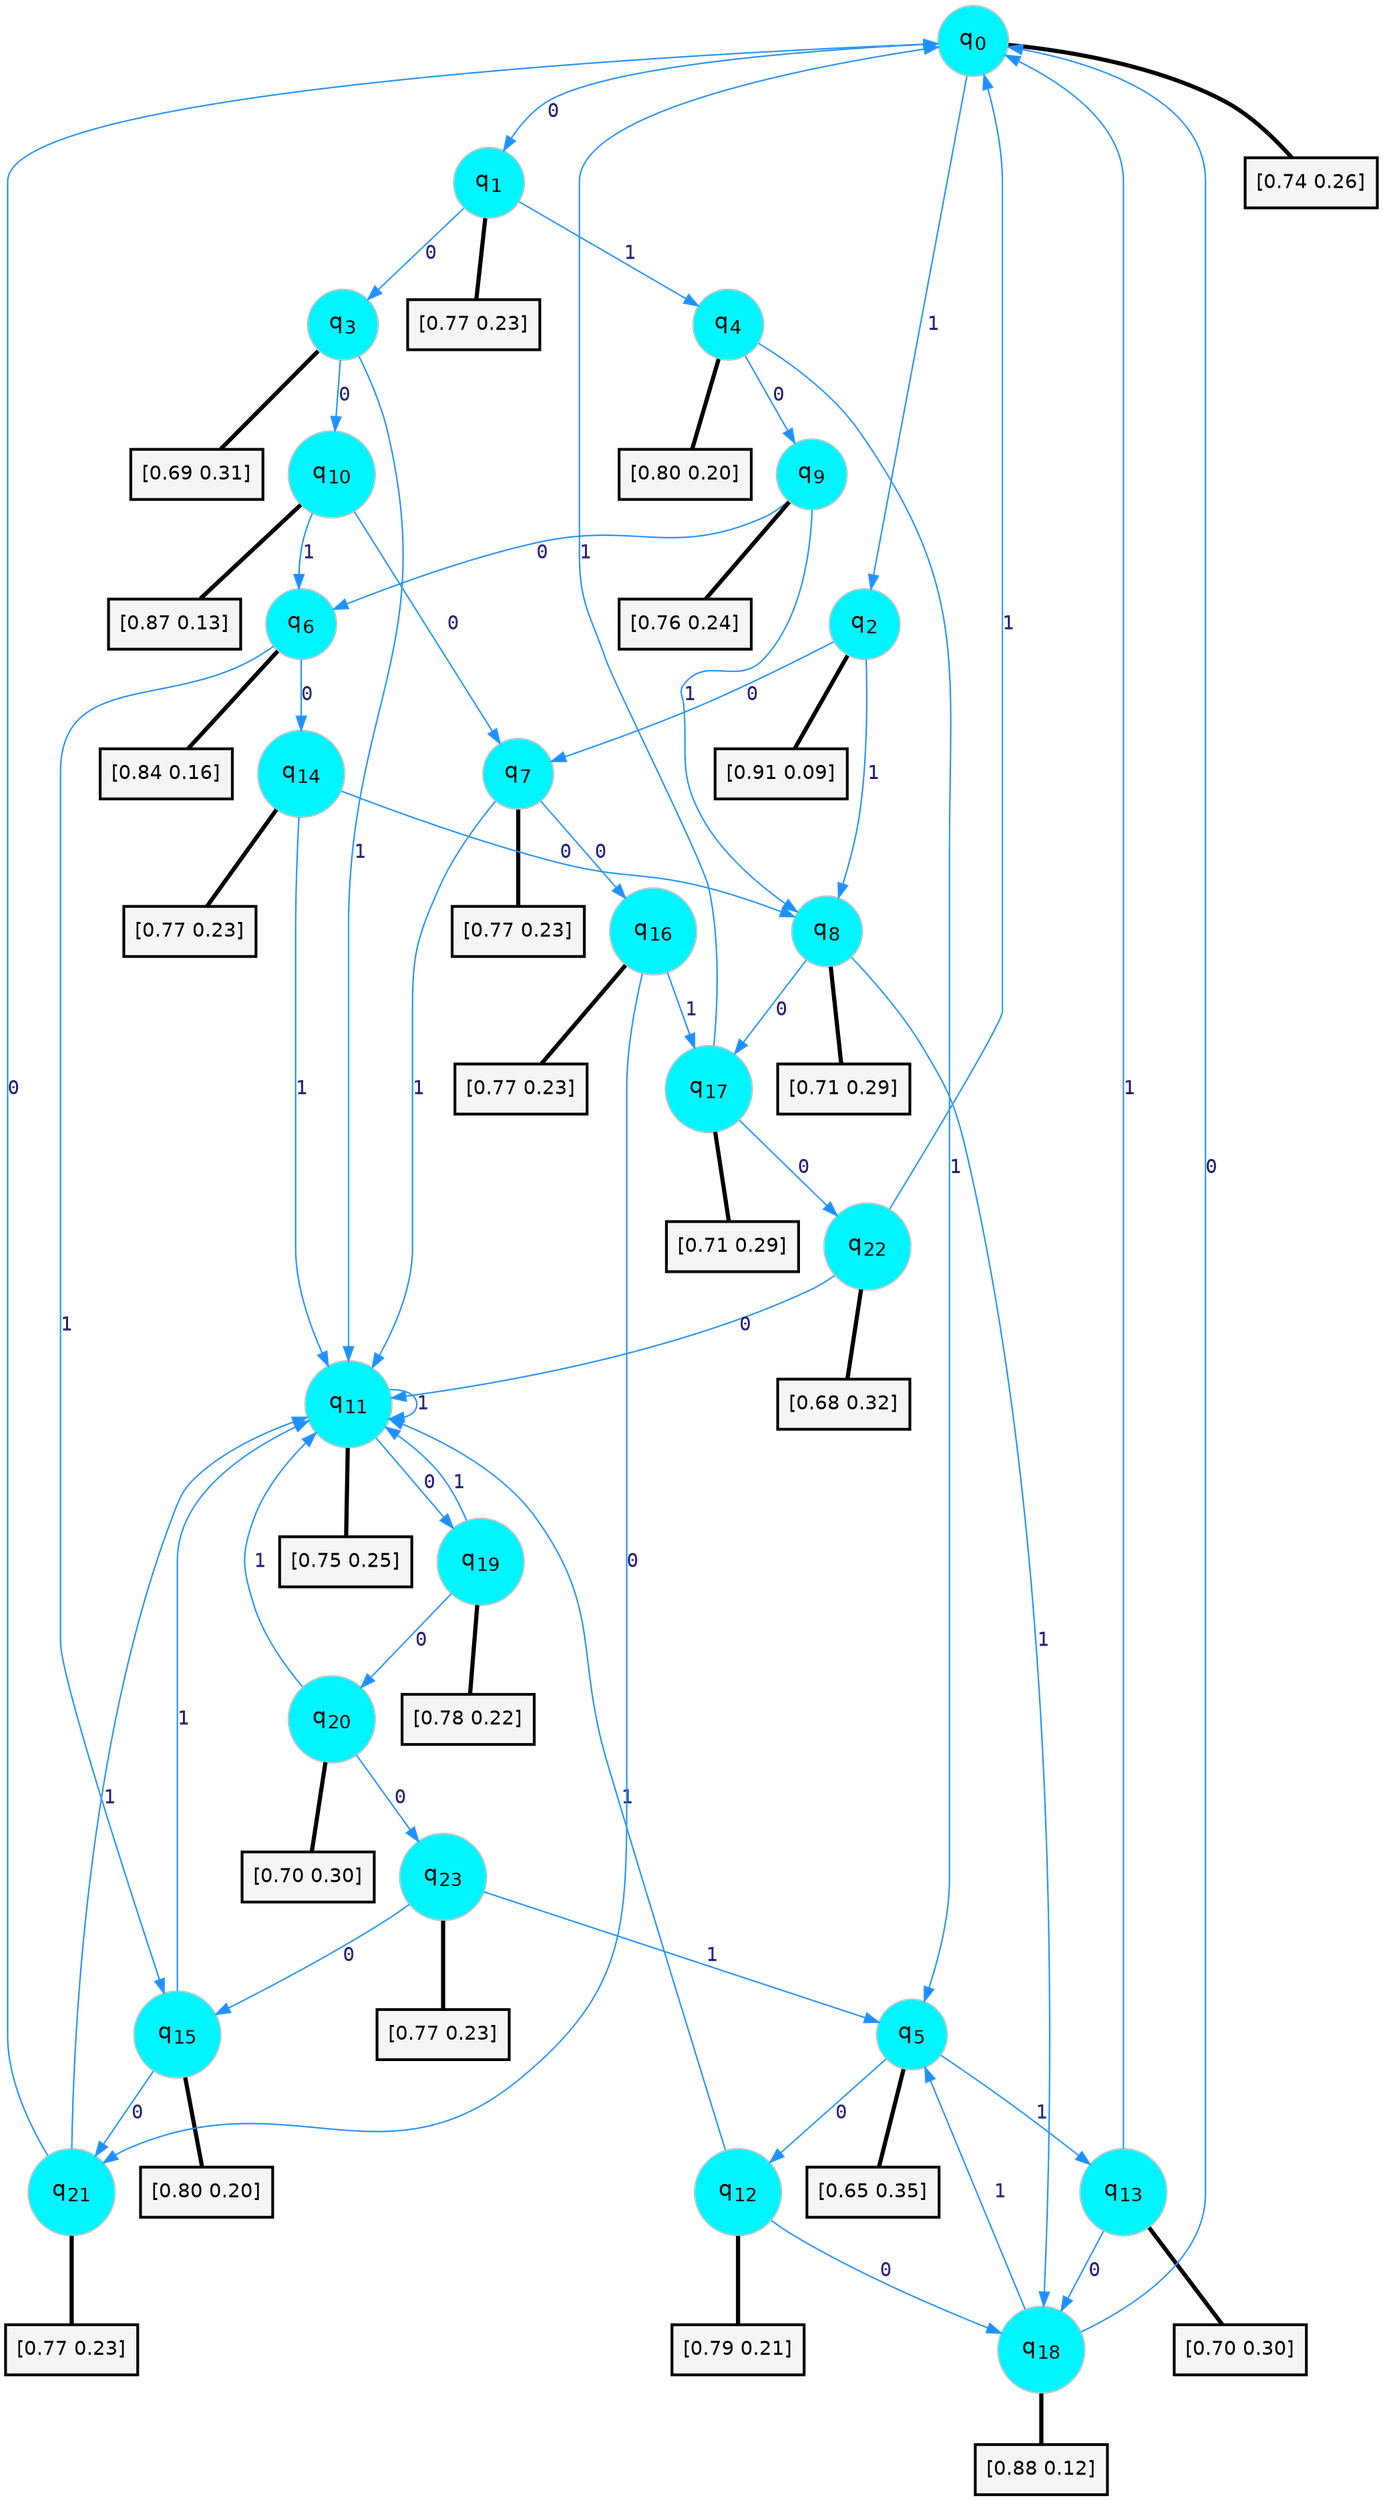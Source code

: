 digraph G {
graph [
bgcolor=transparent, dpi=300, rankdir=TD, size="40,25"];
node [
color=gray, fillcolor=turquoise1, fontcolor=black, fontname=Helvetica, fontsize=16, fontweight=bold, shape=circle, style=filled];
edge [
arrowsize=1, color=dodgerblue1, fontcolor=midnightblue, fontname=courier, fontweight=bold, penwidth=1, style=solid, weight=20];
0[label=<q<SUB>0</SUB>>];
1[label=<q<SUB>1</SUB>>];
2[label=<q<SUB>2</SUB>>];
3[label=<q<SUB>3</SUB>>];
4[label=<q<SUB>4</SUB>>];
5[label=<q<SUB>5</SUB>>];
6[label=<q<SUB>6</SUB>>];
7[label=<q<SUB>7</SUB>>];
8[label=<q<SUB>8</SUB>>];
9[label=<q<SUB>9</SUB>>];
10[label=<q<SUB>10</SUB>>];
11[label=<q<SUB>11</SUB>>];
12[label=<q<SUB>12</SUB>>];
13[label=<q<SUB>13</SUB>>];
14[label=<q<SUB>14</SUB>>];
15[label=<q<SUB>15</SUB>>];
16[label=<q<SUB>16</SUB>>];
17[label=<q<SUB>17</SUB>>];
18[label=<q<SUB>18</SUB>>];
19[label=<q<SUB>19</SUB>>];
20[label=<q<SUB>20</SUB>>];
21[label=<q<SUB>21</SUB>>];
22[label=<q<SUB>22</SUB>>];
23[label=<q<SUB>23</SUB>>];
24[label="[0.74 0.26]", shape=box,fontcolor=black, fontname=Helvetica, fontsize=14, penwidth=2, fillcolor=whitesmoke,color=black];
25[label="[0.77 0.23]", shape=box,fontcolor=black, fontname=Helvetica, fontsize=14, penwidth=2, fillcolor=whitesmoke,color=black];
26[label="[0.91 0.09]", shape=box,fontcolor=black, fontname=Helvetica, fontsize=14, penwidth=2, fillcolor=whitesmoke,color=black];
27[label="[0.69 0.31]", shape=box,fontcolor=black, fontname=Helvetica, fontsize=14, penwidth=2, fillcolor=whitesmoke,color=black];
28[label="[0.80 0.20]", shape=box,fontcolor=black, fontname=Helvetica, fontsize=14, penwidth=2, fillcolor=whitesmoke,color=black];
29[label="[0.65 0.35]", shape=box,fontcolor=black, fontname=Helvetica, fontsize=14, penwidth=2, fillcolor=whitesmoke,color=black];
30[label="[0.84 0.16]", shape=box,fontcolor=black, fontname=Helvetica, fontsize=14, penwidth=2, fillcolor=whitesmoke,color=black];
31[label="[0.77 0.23]", shape=box,fontcolor=black, fontname=Helvetica, fontsize=14, penwidth=2, fillcolor=whitesmoke,color=black];
32[label="[0.71 0.29]", shape=box,fontcolor=black, fontname=Helvetica, fontsize=14, penwidth=2, fillcolor=whitesmoke,color=black];
33[label="[0.76 0.24]", shape=box,fontcolor=black, fontname=Helvetica, fontsize=14, penwidth=2, fillcolor=whitesmoke,color=black];
34[label="[0.87 0.13]", shape=box,fontcolor=black, fontname=Helvetica, fontsize=14, penwidth=2, fillcolor=whitesmoke,color=black];
35[label="[0.75 0.25]", shape=box,fontcolor=black, fontname=Helvetica, fontsize=14, penwidth=2, fillcolor=whitesmoke,color=black];
36[label="[0.79 0.21]", shape=box,fontcolor=black, fontname=Helvetica, fontsize=14, penwidth=2, fillcolor=whitesmoke,color=black];
37[label="[0.70 0.30]", shape=box,fontcolor=black, fontname=Helvetica, fontsize=14, penwidth=2, fillcolor=whitesmoke,color=black];
38[label="[0.77 0.23]", shape=box,fontcolor=black, fontname=Helvetica, fontsize=14, penwidth=2, fillcolor=whitesmoke,color=black];
39[label="[0.80 0.20]", shape=box,fontcolor=black, fontname=Helvetica, fontsize=14, penwidth=2, fillcolor=whitesmoke,color=black];
40[label="[0.77 0.23]", shape=box,fontcolor=black, fontname=Helvetica, fontsize=14, penwidth=2, fillcolor=whitesmoke,color=black];
41[label="[0.71 0.29]", shape=box,fontcolor=black, fontname=Helvetica, fontsize=14, penwidth=2, fillcolor=whitesmoke,color=black];
42[label="[0.88 0.12]", shape=box,fontcolor=black, fontname=Helvetica, fontsize=14, penwidth=2, fillcolor=whitesmoke,color=black];
43[label="[0.78 0.22]", shape=box,fontcolor=black, fontname=Helvetica, fontsize=14, penwidth=2, fillcolor=whitesmoke,color=black];
44[label="[0.70 0.30]", shape=box,fontcolor=black, fontname=Helvetica, fontsize=14, penwidth=2, fillcolor=whitesmoke,color=black];
45[label="[0.77 0.23]", shape=box,fontcolor=black, fontname=Helvetica, fontsize=14, penwidth=2, fillcolor=whitesmoke,color=black];
46[label="[0.68 0.32]", shape=box,fontcolor=black, fontname=Helvetica, fontsize=14, penwidth=2, fillcolor=whitesmoke,color=black];
47[label="[0.77 0.23]", shape=box,fontcolor=black, fontname=Helvetica, fontsize=14, penwidth=2, fillcolor=whitesmoke,color=black];
0->1 [label=0];
0->2 [label=1];
0->24 [arrowhead=none, penwidth=3,color=black];
1->3 [label=0];
1->4 [label=1];
1->25 [arrowhead=none, penwidth=3,color=black];
2->7 [label=0];
2->8 [label=1];
2->26 [arrowhead=none, penwidth=3,color=black];
3->10 [label=0];
3->11 [label=1];
3->27 [arrowhead=none, penwidth=3,color=black];
4->9 [label=0];
4->5 [label=1];
4->28 [arrowhead=none, penwidth=3,color=black];
5->12 [label=0];
5->13 [label=1];
5->29 [arrowhead=none, penwidth=3,color=black];
6->14 [label=0];
6->15 [label=1];
6->30 [arrowhead=none, penwidth=3,color=black];
7->16 [label=0];
7->11 [label=1];
7->31 [arrowhead=none, penwidth=3,color=black];
8->17 [label=0];
8->18 [label=1];
8->32 [arrowhead=none, penwidth=3,color=black];
9->6 [label=0];
9->8 [label=1];
9->33 [arrowhead=none, penwidth=3,color=black];
10->7 [label=0];
10->6 [label=1];
10->34 [arrowhead=none, penwidth=3,color=black];
11->19 [label=0];
11->11 [label=1];
11->35 [arrowhead=none, penwidth=3,color=black];
12->18 [label=0];
12->11 [label=1];
12->36 [arrowhead=none, penwidth=3,color=black];
13->18 [label=0];
13->0 [label=1];
13->37 [arrowhead=none, penwidth=3,color=black];
14->8 [label=0];
14->11 [label=1];
14->38 [arrowhead=none, penwidth=3,color=black];
15->21 [label=0];
15->11 [label=1];
15->39 [arrowhead=none, penwidth=3,color=black];
16->21 [label=0];
16->17 [label=1];
16->40 [arrowhead=none, penwidth=3,color=black];
17->22 [label=0];
17->0 [label=1];
17->41 [arrowhead=none, penwidth=3,color=black];
18->0 [label=0];
18->5 [label=1];
18->42 [arrowhead=none, penwidth=3,color=black];
19->20 [label=0];
19->11 [label=1];
19->43 [arrowhead=none, penwidth=3,color=black];
20->23 [label=0];
20->11 [label=1];
20->44 [arrowhead=none, penwidth=3,color=black];
21->0 [label=0];
21->11 [label=1];
21->45 [arrowhead=none, penwidth=3,color=black];
22->11 [label=0];
22->0 [label=1];
22->46 [arrowhead=none, penwidth=3,color=black];
23->15 [label=0];
23->5 [label=1];
23->47 [arrowhead=none, penwidth=3,color=black];
}

